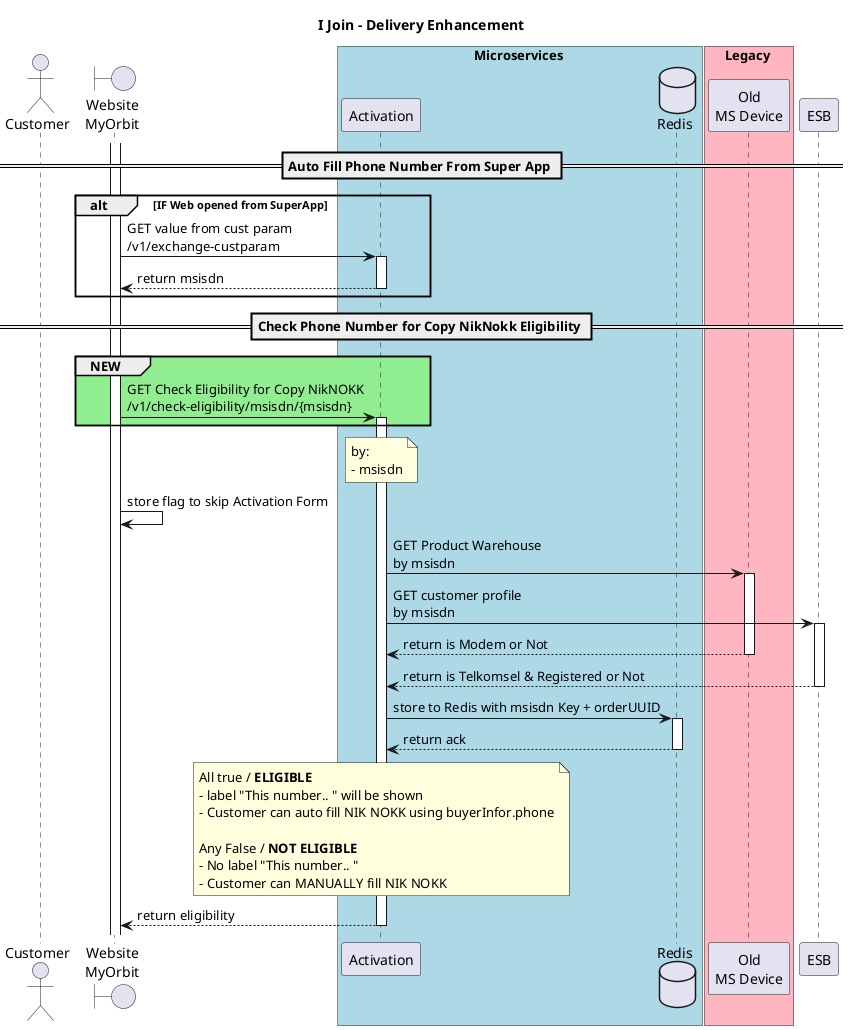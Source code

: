 @startuml "I Join - Advance Prepaid Registration #1"

title "I Join - Advance Prepaid Registration #1"

title "I Join - Delivery Enhancement"

actor Customer as cust
boundary "Website\nMyOrbit" as web

box Microservices #LightBlue
participant Activation as msActivation
database Redis as redis
end box

box Legacy #LightPink
participant "Old\nMS Device" as msDevice
end box

participant ESB as esb

activate web

== Auto Fill Phone Number From Super App ==
alt IF Web opened from SuperApp
    web -> msActivation ++: GET value from cust param \n/v1/exchange-custparam
    msActivation --> web --: return msisdn
end


== Check Phone Number for Copy NikNokk Eligibility ==
group #LightGreen NEW
    web -> msActivation ++: GET Check Eligibility for Copy NikNOKK\n/v1/check-eligibility/msisdn/{msisdn}
end
note over msActivation
    by:
    - msisdn
end note
web->web:store flag to skip Activation Form
msActivation -> msDevice ++: GET Product Warehouse \nby msisdn
    msActivation -> esb ++: GET customer profile \nby msisdn
    msDevice --> msActivation --: return is Modem or Not
    esb --> msActivation --: return is Telkomsel & Registered or Not

    msActivation -> redis ++: store to Redis with msisdn Key + orderUUID 
    redis --> msActivation --: return ack
note over msActivation
    All true / **ELIGIBLE**
    - label "This number.. " will be shown
    - Customer can auto fill NIK NOKK using buyerInfor.phone

    Any False / **NOT ELIGIBLE**
    - No label "This number.. "
    - Customer can MANUALLY fill NIK NOKK
end note
msActivation --> web --: return eligibility


@enduml